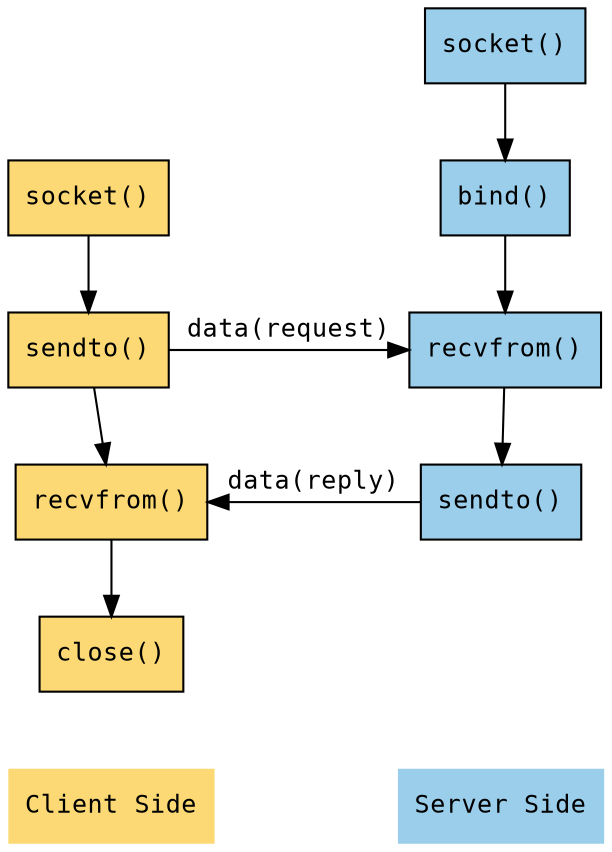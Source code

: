 digraph s {
    splines=line;
    edge[fontname="Consolas,Monaca",fontsize="12"];
    subgraph cluster_c {
    node[shape="box",fontname="Consolas,Monaca", fontsize="12", style=filled, fillcolor="#FCD975"];

    node_c_1[style="invis", label="()"];
    node_c_6[shape=none, label="Client Side"];

    node_c_2[label="socket()"];
    node_c_3[label="sendto()"];
    node_c_4[label="recvfrom()"];
    node_c_5[label="close()"];

    node_c_1->node_c_2[style="invis"];
    node_c_2->node_c_3->node_c_4->node_c_5;
    node_c_5->node_c_6[style="invis"];
    }

    subgraph cluster_s {
    label="server side";
    node[shape="box",fontname="Consolas,Monaca", fontsize="12", style=filled, fillcolor="#9ACEEB"];
    node_s_1[label="socket()"];
    node_s_2[label="bind()"];
    node_s_3[label="recvfrom()"];
    node_s_4[label="sendto()"];

    node_s_5[style="invis", label="()"];
    node_s_6[shape=none, label="Server Side"];

    node_s_1->node_s_2->node_s_3->node_s_4;

    node_s_4->node_s_5->node_s_6[style="invis"];
}

node_c_3 -> node_s_3[label="data(request)", constraient=false];
node_c_4 -> node_s_4[dir="back", label="data(reply)", constraient=false];

{rank=same node_c_1 node_s_1}
{rank=same node_c_2 node_s_2}
{rank=same node_c_3 node_s_3}
{rank=same node_c_4 node_s_4}
{rank=same node_c_5 node_s_5}
{rank=same node_c_6 node_s_6}
}